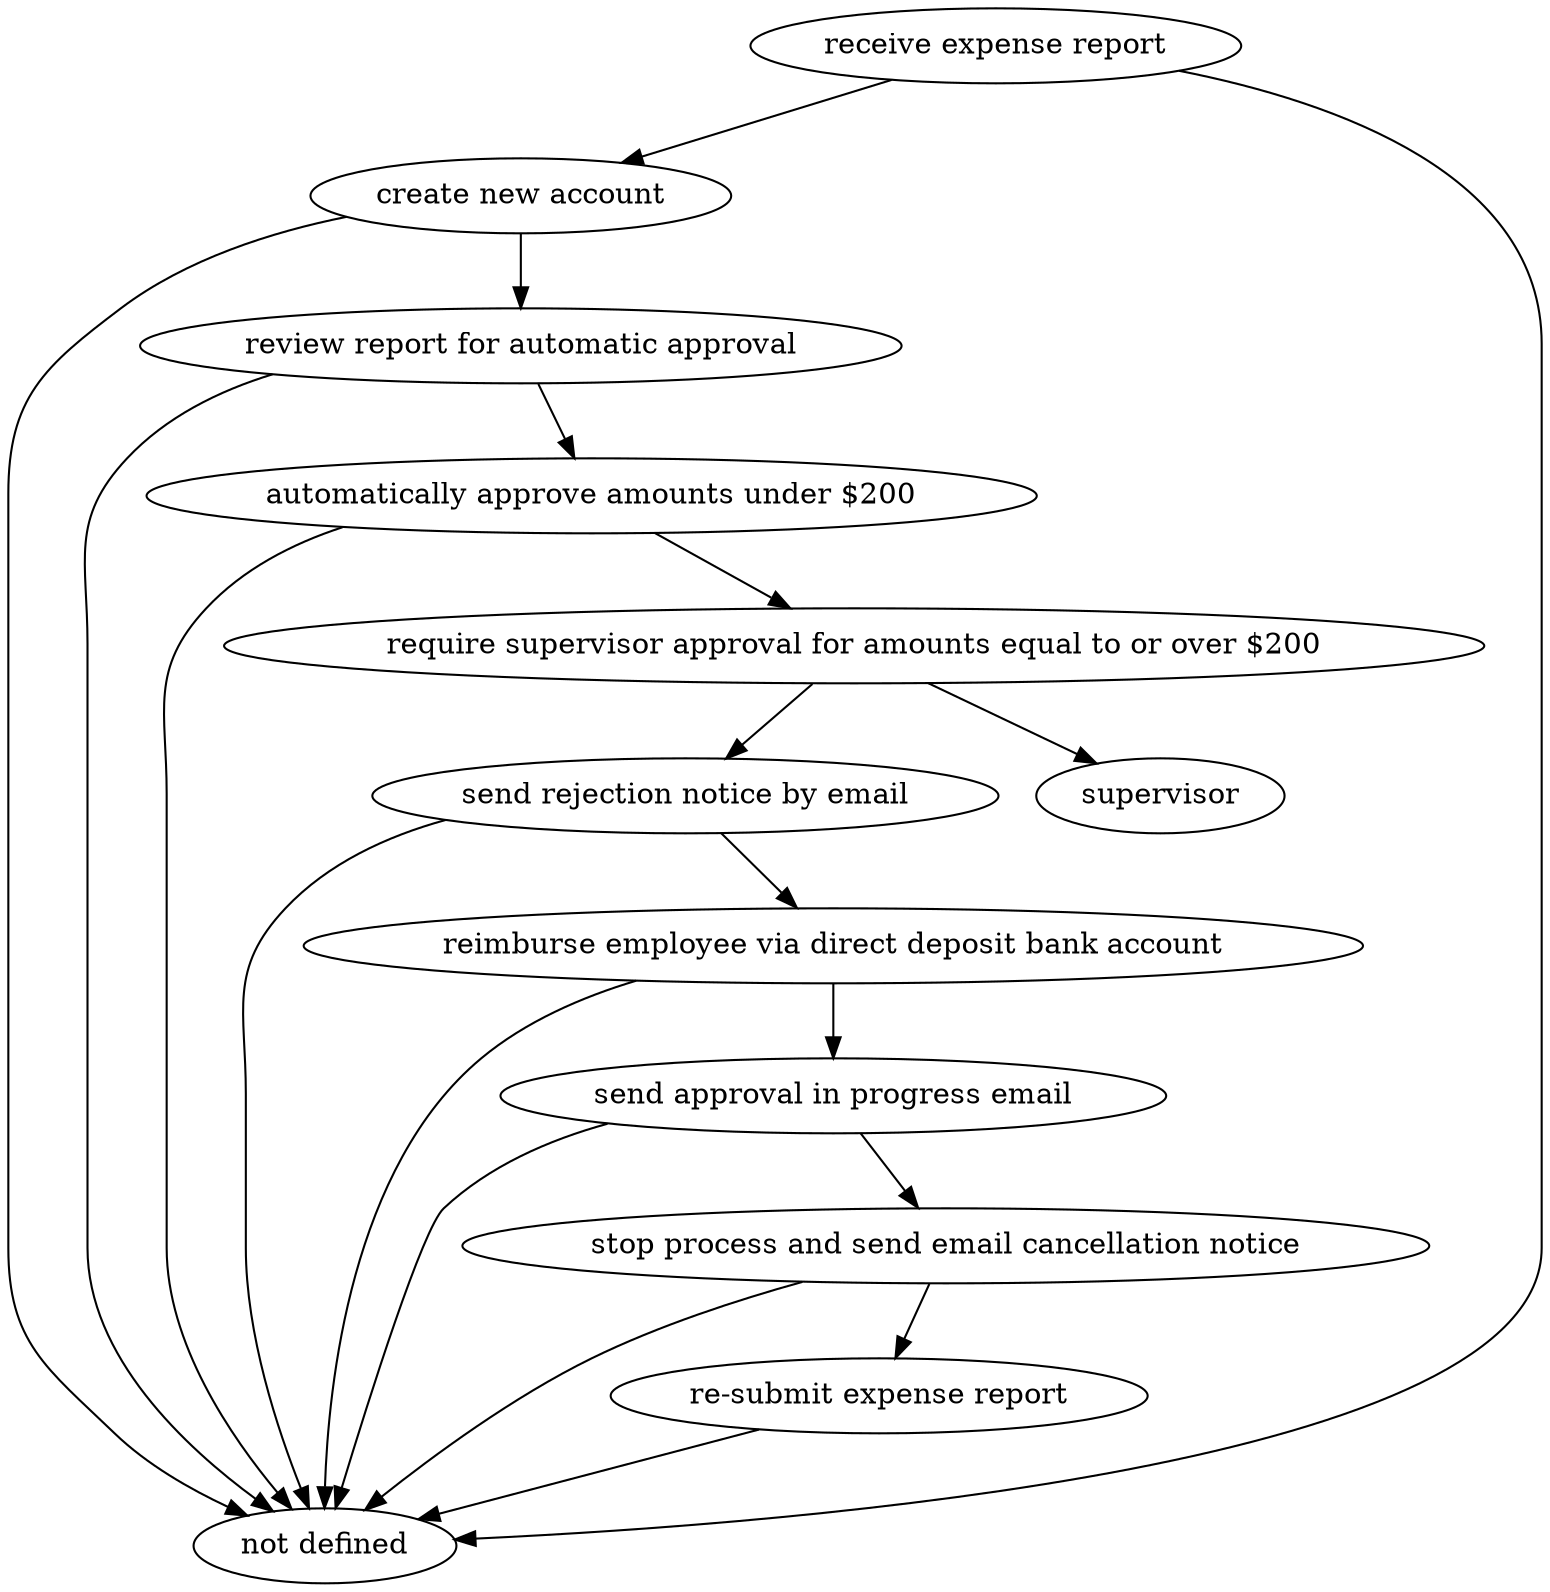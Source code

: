 strict digraph "doc-9.5" {
	graph [name="doc-9.5"];
	"receive expense report"	[attrs="{'type': 'Activity', 'label': 'receive expense report'}"];
	"create new account"	[attrs="{'type': 'Activity', 'label': 'create new account'}"];
	"receive expense report" -> "create new account"	[attrs="{'type': 'flow', 'label': 'flow'}"];
	"not defined"	[attrs="{'type': 'Actor', 'label': 'not defined'}"];
	"receive expense report" -> "not defined"	[attrs="{'type': 'actor performer', 'label': 'actor performer'}"];
	"review report for automatic approval"	[attrs="{'type': 'Activity', 'label': 'review report for automatic approval'}"];
	"create new account" -> "review report for automatic approval"	[attrs="{'type': 'flow', 'label': 'flow'}"];
	"create new account" -> "not defined"	[attrs="{'type': 'actor performer', 'label': 'actor performer'}"];
	"automatically approve amounts under $200"	[attrs="{'type': 'Activity', 'label': 'automatically approve amounts under $200'}"];
	"review report for automatic approval" -> "automatically approve amounts under $200"	[attrs="{'type': 'flow', 'label': 'flow'}"];
	"review report for automatic approval" -> "not defined"	[attrs="{'type': 'actor performer', 'label': 'actor performer'}"];
	"require supervisor approval for amounts equal to or over $200"	[attrs="{'type': 'Activity', 'label': 'require supervisor approval for amounts equal to or over $200'}"];
	"automatically approve amounts under $200" -> "require supervisor approval for amounts equal to or over $200"	[attrs="{'type': 'flow', 'label': 'flow'}"];
	"automatically approve amounts under $200" -> "not defined"	[attrs="{'type': 'actor performer', 'label': 'actor performer'}"];
	"send rejection notice by email"	[attrs="{'type': 'Activity', 'label': 'send rejection notice by email'}"];
	"require supervisor approval for amounts equal to or over $200" -> "send rejection notice by email"	[attrs="{'type': 'flow', 'label': 'flow'}"];
	supervisor	[attrs="{'type': 'Actor', 'label': 'supervisor'}"];
	"require supervisor approval for amounts equal to or over $200" -> supervisor	[attrs="{'type': 'actor performer', 'label': 'actor performer'}"];
	"reimburse employee via direct deposit bank account"	[attrs="{'type': 'Activity', 'label': 'reimburse employee via direct deposit bank account'}"];
	"send rejection notice by email" -> "reimburse employee via direct deposit bank account"	[attrs="{'type': 'flow', 'label': 'flow'}"];
	"send rejection notice by email" -> "not defined"	[attrs="{'type': 'actor performer', 'label': 'actor performer'}"];
	"send approval in progress email"	[attrs="{'type': 'Activity', 'label': 'send approval in progress email'}"];
	"reimburse employee via direct deposit bank account" -> "send approval in progress email"	[attrs="{'type': 'flow', 'label': 'flow'}"];
	"reimburse employee via direct deposit bank account" -> "not defined"	[attrs="{'type': 'actor performer', 'label': 'actor performer'}"];
	"stop process and send email cancellation notice"	[attrs="{'type': 'Activity', 'label': 'stop process and send email cancellation notice'}"];
	"send approval in progress email" -> "stop process and send email cancellation notice"	[attrs="{'type': 'flow', 'label': 'flow'}"];
	"send approval in progress email" -> "not defined"	[attrs="{'type': 'actor performer', 'label': 'actor performer'}"];
	"re-submit expense report"	[attrs="{'type': 'Activity', 'label': 're-submit expense report'}"];
	"stop process and send email cancellation notice" -> "re-submit expense report"	[attrs="{'type': 'flow', 'label': 'flow'}"];
	"stop process and send email cancellation notice" -> "not defined"	[attrs="{'type': 'actor performer', 'label': 'actor performer'}"];
	"re-submit expense report" -> "not defined"	[attrs="{'type': 'actor performer', 'label': 'actor performer'}"];
}
